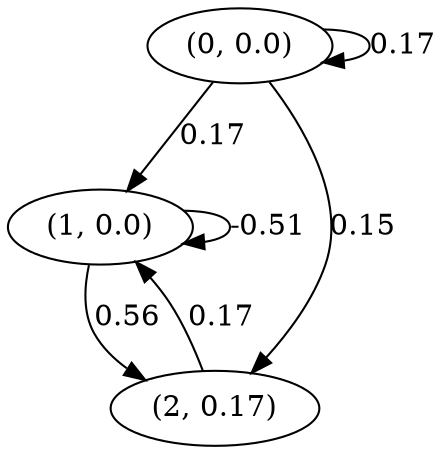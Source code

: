 digraph {
    0 [ label = "(0, 0.0)" ]
    1 [ label = "(1, 0.0)" ]
    2 [ label = "(2, 0.17)" ]
    0 -> 0 [ label = "0.17" ]
    1 -> 1 [ label = "-0.51" ]
    0 -> 1 [ label = "0.17" ]
    2 -> 1 [ label = "0.17" ]
    0 -> 2 [ label = "0.15" ]
    1 -> 2 [ label = "0.56" ]
}

